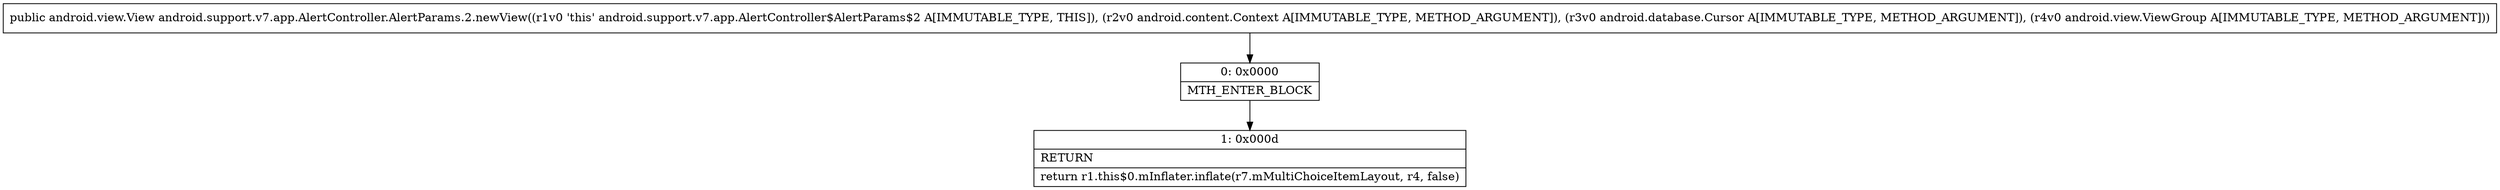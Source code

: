 digraph "CFG forandroid.support.v7.app.AlertController.AlertParams.2.newView(Landroid\/content\/Context;Landroid\/database\/Cursor;Landroid\/view\/ViewGroup;)Landroid\/view\/View;" {
Node_0 [shape=record,label="{0\:\ 0x0000|MTH_ENTER_BLOCK\l}"];
Node_1 [shape=record,label="{1\:\ 0x000d|RETURN\l|return r1.this$0.mInflater.inflate(r7.mMultiChoiceItemLayout, r4, false)\l}"];
MethodNode[shape=record,label="{public android.view.View android.support.v7.app.AlertController.AlertParams.2.newView((r1v0 'this' android.support.v7.app.AlertController$AlertParams$2 A[IMMUTABLE_TYPE, THIS]), (r2v0 android.content.Context A[IMMUTABLE_TYPE, METHOD_ARGUMENT]), (r3v0 android.database.Cursor A[IMMUTABLE_TYPE, METHOD_ARGUMENT]), (r4v0 android.view.ViewGroup A[IMMUTABLE_TYPE, METHOD_ARGUMENT])) }"];
MethodNode -> Node_0;
Node_0 -> Node_1;
}

